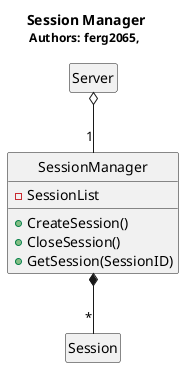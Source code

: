 @startuml
hide circle
hide empty members

Title <b>Session Manager</b>\n<size:12>Authors: ferg2065, </size>

class "Server" as sqs
class "SessionManager" as sqs_se_m{
	-SessionList
	+CreateSession()
	+CloseSession()
	+GetSession(SessionID)
	}
class "Session" as sqs_se


sqs o-- "1" sqs_se_m 
sqs_se_m *-- "*" sqs_se


@enduml